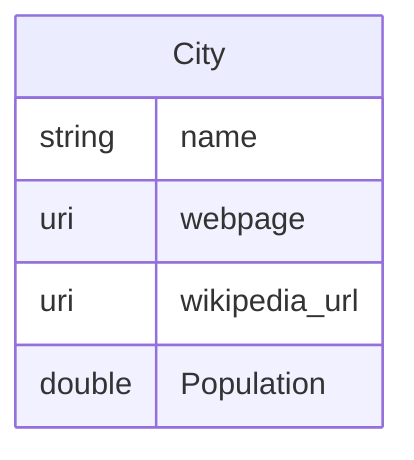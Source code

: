 erDiagram
City {
    string name  
    uri webpage  
    uri wikipedia_url  
    double Population  
}